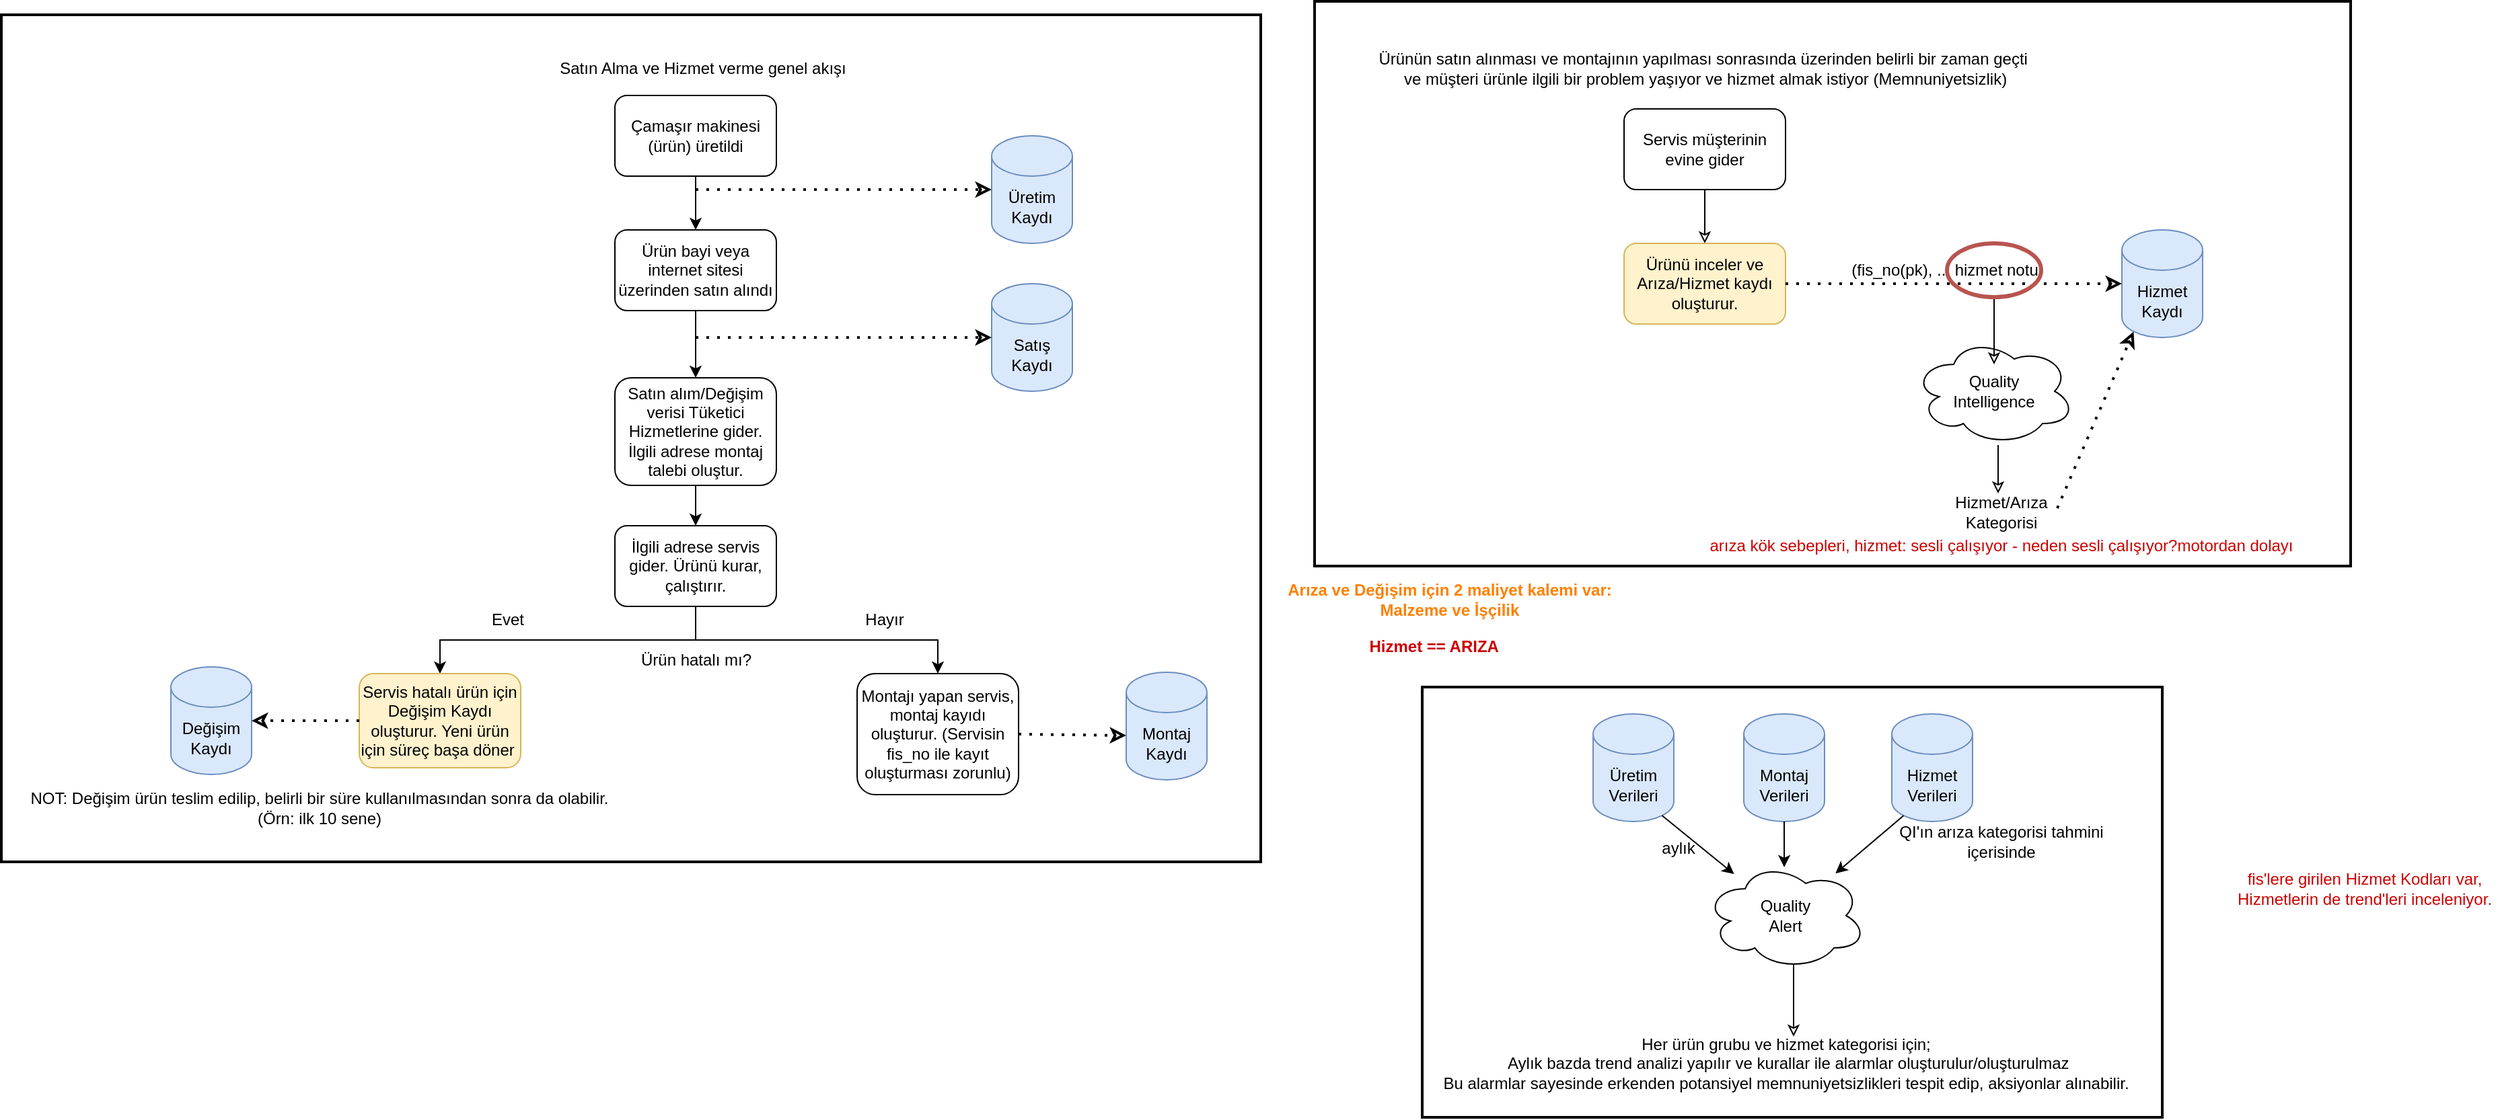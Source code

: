 <mxfile version="16.1.2" type="github">
  <diagram id="00T8672XdWEvwJekG5B6" name="Page-1">
    <mxGraphModel dx="2249" dy="1912" grid="1" gridSize="10" guides="1" tooltips="1" connect="1" arrows="1" fold="1" page="1" pageScale="1" pageWidth="827" pageHeight="1169" math="0" shadow="0">
      <root>
        <mxCell id="0" />
        <mxCell id="1" parent="0" />
        <mxCell id="vYqXfZT6JnJgU1GFTuYv-51" value="" style="rounded=0;whiteSpace=wrap;html=1;fontColor=#FF8000;strokeWidth=2;fillColor=none;gradientColor=none;" vertex="1" parent="1">
          <mxGeometry x="-356" width="936" height="630" as="geometry" />
        </mxCell>
        <mxCell id="vYqXfZT6JnJgU1GFTuYv-50" value="" style="rounded=0;whiteSpace=wrap;html=1;fontColor=#FF8000;strokeWidth=2;fillColor=none;gradientColor=none;" vertex="1" parent="1">
          <mxGeometry x="620" y="-10" width="770" height="420" as="geometry" />
        </mxCell>
        <mxCell id="vYqXfZT6JnJgU1GFTuYv-1" value="Satın Alma ve Hizmet verme genel akışı" style="text;html=1;align=center;verticalAlign=middle;resizable=0;points=[];autosize=1;strokeColor=none;fillColor=none;" vertex="1" parent="1">
          <mxGeometry x="50" y="30" width="230" height="20" as="geometry" />
        </mxCell>
        <mxCell id="vYqXfZT6JnJgU1GFTuYv-4" style="edgeStyle=orthogonalEdgeStyle;rounded=0;orthogonalLoop=1;jettySize=auto;html=1;exitX=0.5;exitY=1;exitDx=0;exitDy=0;entryX=0.5;entryY=0;entryDx=0;entryDy=0;" edge="1" parent="1" source="vYqXfZT6JnJgU1GFTuYv-2" target="vYqXfZT6JnJgU1GFTuYv-3">
          <mxGeometry relative="1" as="geometry" />
        </mxCell>
        <mxCell id="vYqXfZT6JnJgU1GFTuYv-2" value="Çamaşır makinesi (ürün) üretildi" style="rounded=1;whiteSpace=wrap;html=1;" vertex="1" parent="1">
          <mxGeometry x="100" y="60" width="120" height="60" as="geometry" />
        </mxCell>
        <mxCell id="vYqXfZT6JnJgU1GFTuYv-14" style="edgeStyle=orthogonalEdgeStyle;rounded=0;orthogonalLoop=1;jettySize=auto;html=1;exitX=0.5;exitY=1;exitDx=0;exitDy=0;" edge="1" parent="1" source="vYqXfZT6JnJgU1GFTuYv-3" target="vYqXfZT6JnJgU1GFTuYv-5">
          <mxGeometry relative="1" as="geometry" />
        </mxCell>
        <mxCell id="vYqXfZT6JnJgU1GFTuYv-3" value="Ürün bayi veya internet sitesi üzerinden satın alındı" style="rounded=1;whiteSpace=wrap;html=1;fillColor=default;gradientColor=none;" vertex="1" parent="1">
          <mxGeometry x="100" y="160" width="120" height="60" as="geometry" />
        </mxCell>
        <mxCell id="vYqXfZT6JnJgU1GFTuYv-15" style="edgeStyle=orthogonalEdgeStyle;rounded=0;orthogonalLoop=1;jettySize=auto;html=1;exitX=0.5;exitY=1;exitDx=0;exitDy=0;" edge="1" parent="1" source="vYqXfZT6JnJgU1GFTuYv-5" target="vYqXfZT6JnJgU1GFTuYv-8">
          <mxGeometry relative="1" as="geometry" />
        </mxCell>
        <mxCell id="vYqXfZT6JnJgU1GFTuYv-5" value="Satın alım/Değişim verisi Tüketici Hizmetlerine gider. İlgili adrese montaj talebi oluştur." style="rounded=1;whiteSpace=wrap;html=1;" vertex="1" parent="1">
          <mxGeometry x="100" y="270" width="120" height="80" as="geometry" />
        </mxCell>
        <mxCell id="vYqXfZT6JnJgU1GFTuYv-16" style="edgeStyle=orthogonalEdgeStyle;rounded=0;orthogonalLoop=1;jettySize=auto;html=1;exitX=0.5;exitY=1;exitDx=0;exitDy=0;entryX=0.5;entryY=0;entryDx=0;entryDy=0;" edge="1" parent="1" source="vYqXfZT6JnJgU1GFTuYv-8" target="vYqXfZT6JnJgU1GFTuYv-10">
          <mxGeometry relative="1" as="geometry" />
        </mxCell>
        <mxCell id="vYqXfZT6JnJgU1GFTuYv-8" value="İlgili adrese servis gider. Ürünü kurar, çalıştırır." style="rounded=1;whiteSpace=wrap;html=1;" vertex="1" parent="1">
          <mxGeometry x="100" y="380" width="120" height="60" as="geometry" />
        </mxCell>
        <mxCell id="vYqXfZT6JnJgU1GFTuYv-10" value="Servis hatalı ürün için Değişim Kaydı oluşturur. Yeni ürün için süreç başa döner&amp;nbsp;" style="rounded=1;whiteSpace=wrap;html=1;fillColor=#fff2cc;strokeColor=#d6b656;" vertex="1" parent="1">
          <mxGeometry x="-90" y="490" width="120" height="70" as="geometry" />
        </mxCell>
        <mxCell id="vYqXfZT6JnJgU1GFTuYv-13" value="Satış Kaydı" style="shape=cylinder3;whiteSpace=wrap;html=1;boundedLbl=1;backgroundOutline=1;size=15;fillColor=#dae8fc;strokeColor=#6c8ebf;" vertex="1" parent="1">
          <mxGeometry x="380" y="200" width="60" height="80" as="geometry" />
        </mxCell>
        <mxCell id="vYqXfZT6JnJgU1GFTuYv-19" value="" style="endArrow=classic;dashed=1;html=1;dashPattern=1 3;strokeWidth=2;rounded=0;endFill=0;entryX=0;entryY=0.5;entryDx=0;entryDy=0;entryPerimeter=0;" edge="1" parent="1" target="vYqXfZT6JnJgU1GFTuYv-13">
          <mxGeometry width="50" height="50" relative="1" as="geometry">
            <mxPoint x="160" y="240" as="sourcePoint" />
            <mxPoint x="440" y="320" as="targetPoint" />
          </mxGeometry>
        </mxCell>
        <mxCell id="vYqXfZT6JnJgU1GFTuYv-20" value="Üretim Kaydı" style="shape=cylinder3;whiteSpace=wrap;html=1;boundedLbl=1;backgroundOutline=1;size=15;fillColor=#dae8fc;strokeColor=#6c8ebf;" vertex="1" parent="1">
          <mxGeometry x="380" y="90" width="60" height="80" as="geometry" />
        </mxCell>
        <mxCell id="vYqXfZT6JnJgU1GFTuYv-21" value="" style="endArrow=classic;dashed=1;html=1;dashPattern=1 3;strokeWidth=2;rounded=0;endFill=0;entryX=0;entryY=0.5;entryDx=0;entryDy=0;entryPerimeter=0;" edge="1" parent="1" target="vYqXfZT6JnJgU1GFTuYv-20">
          <mxGeometry width="50" height="50" relative="1" as="geometry">
            <mxPoint x="160" y="130" as="sourcePoint" />
            <mxPoint x="440" y="210" as="targetPoint" />
          </mxGeometry>
        </mxCell>
        <mxCell id="vYqXfZT6JnJgU1GFTuYv-22" value="Montajı yapan servis, montaj kayıdı oluşturur. (Servisin fis_no ile kayıt oluşturması zorunlu)" style="rounded=1;whiteSpace=wrap;html=1;" vertex="1" parent="1">
          <mxGeometry x="280" y="490" width="120" height="90" as="geometry" />
        </mxCell>
        <mxCell id="vYqXfZT6JnJgU1GFTuYv-24" style="edgeStyle=orthogonalEdgeStyle;rounded=0;orthogonalLoop=1;jettySize=auto;html=1;exitX=0.5;exitY=1;exitDx=0;exitDy=0;" edge="1" parent="1" source="vYqXfZT6JnJgU1GFTuYv-8" target="vYqXfZT6JnJgU1GFTuYv-22">
          <mxGeometry relative="1" as="geometry">
            <mxPoint x="170" y="450" as="sourcePoint" />
            <mxPoint x="-20" y="500" as="targetPoint" />
          </mxGeometry>
        </mxCell>
        <mxCell id="vYqXfZT6JnJgU1GFTuYv-25" value="Ürün hatalı mı?" style="text;html=1;align=center;verticalAlign=middle;resizable=0;points=[];autosize=1;strokeColor=none;fillColor=none;" vertex="1" parent="1">
          <mxGeometry x="110" y="470" width="100" height="20" as="geometry" />
        </mxCell>
        <mxCell id="vYqXfZT6JnJgU1GFTuYv-26" value="Hayır" style="text;html=1;align=center;verticalAlign=middle;resizable=0;points=[];autosize=1;strokeColor=none;fillColor=none;" vertex="1" parent="1">
          <mxGeometry x="280" y="440" width="40" height="20" as="geometry" />
        </mxCell>
        <mxCell id="vYqXfZT6JnJgU1GFTuYv-27" value="Evet" style="text;html=1;align=center;verticalAlign=middle;resizable=0;points=[];autosize=1;strokeColor=none;fillColor=none;" vertex="1" parent="1">
          <mxGeometry y="440" width="40" height="20" as="geometry" />
        </mxCell>
        <mxCell id="vYqXfZT6JnJgU1GFTuYv-29" value="Montaj Kaydı" style="shape=cylinder3;whiteSpace=wrap;html=1;boundedLbl=1;backgroundOutline=1;size=15;fillColor=#dae8fc;strokeColor=#6c8ebf;" vertex="1" parent="1">
          <mxGeometry x="480" y="489" width="60" height="80" as="geometry" />
        </mxCell>
        <mxCell id="vYqXfZT6JnJgU1GFTuYv-30" value="" style="endArrow=classic;dashed=1;html=1;dashPattern=1 3;strokeWidth=2;rounded=0;endFill=0;exitX=1;exitY=0.5;exitDx=0;exitDy=0;entryX=0;entryY=0.588;entryDx=0;entryDy=0;entryPerimeter=0;" edge="1" parent="1" target="vYqXfZT6JnJgU1GFTuYv-29" source="vYqXfZT6JnJgU1GFTuYv-22">
          <mxGeometry width="50" height="50" relative="1" as="geometry">
            <mxPoint x="414" y="540" as="sourcePoint" />
            <mxPoint x="520" y="535" as="targetPoint" />
          </mxGeometry>
        </mxCell>
        <mxCell id="vYqXfZT6JnJgU1GFTuYv-31" value="Değişim Kaydı" style="shape=cylinder3;whiteSpace=wrap;html=1;boundedLbl=1;backgroundOutline=1;size=15;fillColor=#dae8fc;strokeColor=#6c8ebf;" vertex="1" parent="1">
          <mxGeometry x="-230" y="485" width="60" height="80" as="geometry" />
        </mxCell>
        <mxCell id="vYqXfZT6JnJgU1GFTuYv-33" value="" style="endArrow=classic;dashed=1;html=1;dashPattern=1 3;strokeWidth=2;rounded=0;endFill=0;exitX=0;exitY=0.5;exitDx=0;exitDy=0;entryX=1;entryY=0.5;entryDx=0;entryDy=0;entryPerimeter=0;" edge="1" parent="1" source="vYqXfZT6JnJgU1GFTuYv-10" target="vYqXfZT6JnJgU1GFTuYv-31">
          <mxGeometry width="50" height="50" relative="1" as="geometry">
            <mxPoint x="-230" y="550" as="sourcePoint" />
            <mxPoint x="-150" y="552.04" as="targetPoint" />
          </mxGeometry>
        </mxCell>
        <mxCell id="vYqXfZT6JnJgU1GFTuYv-34" value="NOT: Değişim ürün teslim edilip, belirli bir süre kullanılmasından sonra da olabilir. &lt;br&gt;(Örn: ilk 10 sene)" style="text;html=1;align=center;verticalAlign=middle;resizable=0;points=[];autosize=1;strokeColor=none;fillColor=none;" vertex="1" parent="1">
          <mxGeometry x="-345" y="575" width="450" height="30" as="geometry" />
        </mxCell>
        <mxCell id="vYqXfZT6JnJgU1GFTuYv-35" value="Ürünün satın alınması ve montajının yapılması sonrasında üzerinden belirli bir zaman geçti&amp;nbsp;&lt;br&gt;ve müşteri ürünle ilgili bir problem yaşıyor ve hizmet almak istiyor (Memnuniyetsizlik)" style="text;html=1;align=center;verticalAlign=middle;resizable=0;points=[];autosize=1;strokeColor=none;fillColor=none;" vertex="1" parent="1">
          <mxGeometry x="660" y="25" width="500" height="30" as="geometry" />
        </mxCell>
        <mxCell id="vYqXfZT6JnJgU1GFTuYv-38" style="edgeStyle=orthogonalEdgeStyle;rounded=0;orthogonalLoop=1;jettySize=auto;html=1;exitX=0.5;exitY=1;exitDx=0;exitDy=0;entryX=0.5;entryY=0;entryDx=0;entryDy=0;endArrow=classic;endFill=0;" edge="1" parent="1" source="vYqXfZT6JnJgU1GFTuYv-36" target="vYqXfZT6JnJgU1GFTuYv-37">
          <mxGeometry relative="1" as="geometry" />
        </mxCell>
        <mxCell id="vYqXfZT6JnJgU1GFTuYv-36" value="Servis müşterinin evine gider" style="rounded=1;whiteSpace=wrap;html=1;" vertex="1" parent="1">
          <mxGeometry x="850" y="70" width="120" height="60" as="geometry" />
        </mxCell>
        <mxCell id="vYqXfZT6JnJgU1GFTuYv-37" value="Ürünü inceler ve Arıza/Hizmet kaydı oluşturur." style="rounded=1;whiteSpace=wrap;html=1;fillColor=#fff2cc;strokeColor=#d6b656;" vertex="1" parent="1">
          <mxGeometry x="850" y="170" width="120" height="60" as="geometry" />
        </mxCell>
        <mxCell id="vYqXfZT6JnJgU1GFTuYv-39" value="Hizmet Kaydı" style="shape=cylinder3;whiteSpace=wrap;html=1;boundedLbl=1;backgroundOutline=1;size=15;fillColor=#dae8fc;strokeColor=#6c8ebf;" vertex="1" parent="1">
          <mxGeometry x="1220" y="160" width="60" height="80" as="geometry" />
        </mxCell>
        <mxCell id="vYqXfZT6JnJgU1GFTuYv-40" value="" style="endArrow=classic;dashed=1;html=1;dashPattern=1 3;strokeWidth=2;rounded=0;endFill=0;entryX=0;entryY=0.5;entryDx=0;entryDy=0;entryPerimeter=0;exitX=1;exitY=0.5;exitDx=0;exitDy=0;" edge="1" parent="1" target="vYqXfZT6JnJgU1GFTuYv-39" source="vYqXfZT6JnJgU1GFTuYv-37">
          <mxGeometry width="50" height="50" relative="1" as="geometry">
            <mxPoint x="700" y="170" as="sourcePoint" />
            <mxPoint x="1160" y="280" as="targetPoint" />
          </mxGeometry>
        </mxCell>
        <mxCell id="vYqXfZT6JnJgU1GFTuYv-41" value="(fis_no(pk), .., hizmet notu)" style="text;html=1;align=center;verticalAlign=middle;resizable=0;points=[];autosize=1;strokeColor=none;fillColor=none;" vertex="1" parent="1">
          <mxGeometry x="1010" y="180" width="160" height="20" as="geometry" />
        </mxCell>
        <mxCell id="vYqXfZT6JnJgU1GFTuYv-43" value="Quality &lt;br&gt;Intelligence" style="ellipse;shape=cloud;whiteSpace=wrap;html=1;fillColor=default;gradientColor=none;" vertex="1" parent="1">
          <mxGeometry x="1065" y="240" width="120" height="80" as="geometry" />
        </mxCell>
        <mxCell id="vYqXfZT6JnJgU1GFTuYv-45" style="edgeStyle=orthogonalEdgeStyle;rounded=0;orthogonalLoop=1;jettySize=auto;html=1;exitX=0.5;exitY=1;exitDx=0;exitDy=0;entryX=0.5;entryY=0.25;entryDx=0;entryDy=0;entryPerimeter=0;endArrow=classic;endFill=0;" edge="1" parent="1" source="vYqXfZT6JnJgU1GFTuYv-44" target="vYqXfZT6JnJgU1GFTuYv-43">
          <mxGeometry relative="1" as="geometry" />
        </mxCell>
        <mxCell id="vYqXfZT6JnJgU1GFTuYv-44" value="" style="ellipse;whiteSpace=wrap;html=1;fillColor=none;strokeColor=#b85450;strokeWidth=3;" vertex="1" parent="1">
          <mxGeometry x="1090" y="170" width="70" height="40" as="geometry" />
        </mxCell>
        <mxCell id="vYqXfZT6JnJgU1GFTuYv-46" value="Hizmet/Arıza&lt;br&gt;Kategorisi" style="text;html=1;align=center;verticalAlign=middle;resizable=0;points=[];autosize=1;strokeColor=none;fillColor=none;" vertex="1" parent="1">
          <mxGeometry x="1090" y="355" width="80" height="30" as="geometry" />
        </mxCell>
        <mxCell id="vYqXfZT6JnJgU1GFTuYv-47" style="edgeStyle=orthogonalEdgeStyle;rounded=0;orthogonalLoop=1;jettySize=auto;html=1;entryX=0.475;entryY=0.033;entryDx=0;entryDy=0;entryPerimeter=0;endArrow=classic;endFill=0;" edge="1" parent="1" target="vYqXfZT6JnJgU1GFTuYv-46">
          <mxGeometry relative="1" as="geometry">
            <mxPoint x="1128" y="320" as="sourcePoint" />
            <mxPoint x="1135" y="270" as="targetPoint" />
          </mxGeometry>
        </mxCell>
        <mxCell id="vYqXfZT6JnJgU1GFTuYv-48" value="" style="endArrow=classic;dashed=1;html=1;dashPattern=1 3;strokeWidth=2;rounded=0;endFill=0;entryX=0.145;entryY=1;entryDx=0;entryDy=-4.35;entryPerimeter=0;exitX=1.025;exitY=0.4;exitDx=0;exitDy=0;exitPerimeter=0;" edge="1" parent="1" source="vYqXfZT6JnJgU1GFTuYv-46" target="vYqXfZT6JnJgU1GFTuYv-39">
          <mxGeometry width="50" height="50" relative="1" as="geometry">
            <mxPoint x="1230" y="320" as="sourcePoint" />
            <mxPoint x="1480" y="320" as="targetPoint" />
          </mxGeometry>
        </mxCell>
        <mxCell id="vYqXfZT6JnJgU1GFTuYv-49" value="&lt;font color=&quot;#ff8000&quot;&gt;&lt;b&gt;Arıza ve Değişim için 2 maliyet kalemi var:&lt;br&gt;Malzeme ve İşçilik&lt;/b&gt;&lt;/font&gt;" style="text;html=1;align=center;verticalAlign=middle;resizable=0;points=[];autosize=1;strokeColor=none;fillColor=none;" vertex="1" parent="1">
          <mxGeometry x="590" y="420" width="260" height="30" as="geometry" />
        </mxCell>
        <mxCell id="vYqXfZT6JnJgU1GFTuYv-52" value="Üretim Verileri" style="shape=cylinder3;whiteSpace=wrap;html=1;boundedLbl=1;backgroundOutline=1;size=15;fillColor=#dae8fc;strokeColor=#6c8ebf;" vertex="1" parent="1">
          <mxGeometry x="827" y="520" width="60" height="80" as="geometry" />
        </mxCell>
        <mxCell id="vYqXfZT6JnJgU1GFTuYv-53" value="Montaj Verileri" style="shape=cylinder3;whiteSpace=wrap;html=1;boundedLbl=1;backgroundOutline=1;size=15;fillColor=#dae8fc;strokeColor=#6c8ebf;" vertex="1" parent="1">
          <mxGeometry x="939" y="520" width="60" height="80" as="geometry" />
        </mxCell>
        <mxCell id="vYqXfZT6JnJgU1GFTuYv-54" value="Hizmet Verileri" style="shape=cylinder3;whiteSpace=wrap;html=1;boundedLbl=1;backgroundOutline=1;size=15;fillColor=#dae8fc;strokeColor=#6c8ebf;" vertex="1" parent="1">
          <mxGeometry x="1049" y="520" width="60" height="80" as="geometry" />
        </mxCell>
        <mxCell id="vYqXfZT6JnJgU1GFTuYv-62" style="edgeStyle=orthogonalEdgeStyle;rounded=0;orthogonalLoop=1;jettySize=auto;html=1;exitX=0.55;exitY=0.95;exitDx=0;exitDy=0;exitPerimeter=0;fontColor=#000000;endArrow=classic;endFill=0;" edge="1" parent="1" source="vYqXfZT6JnJgU1GFTuYv-55">
          <mxGeometry relative="1" as="geometry">
            <mxPoint x="976" y="760" as="targetPoint" />
          </mxGeometry>
        </mxCell>
        <mxCell id="vYqXfZT6JnJgU1GFTuYv-55" value="Quality &lt;br&gt;Alert" style="ellipse;shape=cloud;whiteSpace=wrap;html=1;fillColor=default;gradientColor=none;" vertex="1" parent="1">
          <mxGeometry x="910" y="630" width="120" height="80" as="geometry" />
        </mxCell>
        <mxCell id="vYqXfZT6JnJgU1GFTuYv-57" value="" style="endArrow=classic;html=1;rounded=0;fontColor=#FF8000;exitX=0.855;exitY=1;exitDx=0;exitDy=-4.35;exitPerimeter=0;" edge="1" parent="1" source="vYqXfZT6JnJgU1GFTuYv-52" target="vYqXfZT6JnJgU1GFTuYv-55">
          <mxGeometry width="50" height="50" relative="1" as="geometry">
            <mxPoint x="880" y="570" as="sourcePoint" />
            <mxPoint x="930" y="520" as="targetPoint" />
          </mxGeometry>
        </mxCell>
        <mxCell id="vYqXfZT6JnJgU1GFTuYv-58" value="" style="endArrow=classic;html=1;rounded=0;fontColor=#FF8000;exitX=0.5;exitY=1;exitDx=0;exitDy=0;exitPerimeter=0;entryX=0.492;entryY=0.05;entryDx=0;entryDy=0;entryPerimeter=0;" edge="1" parent="1" source="vYqXfZT6JnJgU1GFTuYv-53" target="vYqXfZT6JnJgU1GFTuYv-55">
          <mxGeometry width="50" height="50" relative="1" as="geometry">
            <mxPoint x="888.3" y="605.65" as="sourcePoint" />
            <mxPoint x="941.96" y="649.067" as="targetPoint" />
          </mxGeometry>
        </mxCell>
        <mxCell id="vYqXfZT6JnJgU1GFTuYv-59" value="" style="endArrow=classic;html=1;rounded=0;fontColor=#FF8000;exitX=0.145;exitY=1;exitDx=0;exitDy=-4.35;exitPerimeter=0;" edge="1" parent="1" source="vYqXfZT6JnJgU1GFTuYv-54" target="vYqXfZT6JnJgU1GFTuYv-55">
          <mxGeometry width="50" height="50" relative="1" as="geometry">
            <mxPoint x="898.3" y="615.65" as="sourcePoint" />
            <mxPoint x="951.96" y="659.067" as="targetPoint" />
          </mxGeometry>
        </mxCell>
        <mxCell id="vYqXfZT6JnJgU1GFTuYv-60" value="&lt;font color=&quot;#000000&quot;&gt;aylık&lt;/font&gt;" style="text;html=1;align=center;verticalAlign=middle;resizable=0;points=[];autosize=1;strokeColor=none;fillColor=none;fontColor=#FF8000;" vertex="1" parent="1">
          <mxGeometry x="870" y="610" width="40" height="20" as="geometry" />
        </mxCell>
        <mxCell id="vYqXfZT6JnJgU1GFTuYv-61" value="QI&#39;ın arıza kategorisi tahmini&lt;br&gt;içerisinde" style="text;html=1;align=center;verticalAlign=middle;resizable=0;points=[];autosize=1;strokeColor=none;fillColor=none;fontColor=#000000;" vertex="1" parent="1">
          <mxGeometry x="1045" y="600" width="170" height="30" as="geometry" />
        </mxCell>
        <mxCell id="vYqXfZT6JnJgU1GFTuYv-63" value="Her ürün grubu ve hizmet kategorisi için;&lt;br&gt;&amp;nbsp;Aylık bazda trend analizi yapılır ve kurallar ile alarmlar oluşturulur/oluşturulmaz&lt;br&gt;Bu alarmlar sayesinde erkenden potansiyel memnuniyetsizlikleri tespit edip, aksiyonlar alınabilir." style="text;html=1;align=center;verticalAlign=middle;resizable=0;points=[];autosize=1;strokeColor=none;fillColor=none;fontColor=#000000;" vertex="1" parent="1">
          <mxGeometry x="705" y="755" width="530" height="50" as="geometry" />
        </mxCell>
        <mxCell id="vYqXfZT6JnJgU1GFTuYv-64" value="&lt;font color=&quot;#cc0000&quot;&gt;&lt;b&gt;Hizmet == ARIZA&amp;nbsp;&lt;/b&gt;&lt;/font&gt;" style="text;html=1;align=center;verticalAlign=middle;resizable=0;points=[];autosize=1;strokeColor=none;fillColor=none;fontColor=#000000;" vertex="1" parent="1">
          <mxGeometry x="655" y="460" width="110" height="20" as="geometry" />
        </mxCell>
        <mxCell id="vYqXfZT6JnJgU1GFTuYv-65" value="" style="rounded=0;whiteSpace=wrap;html=1;fontColor=#FF8000;strokeWidth=2;fillColor=none;gradientColor=none;" vertex="1" parent="1">
          <mxGeometry x="700" y="500" width="550" height="320" as="geometry" />
        </mxCell>
        <mxCell id="vYqXfZT6JnJgU1GFTuYv-66" value="fis&#39;lere girilen Hizmet Kodları var,&lt;br&gt;Hizmetlerin de trend&#39;leri inceleniyor." style="text;html=1;align=center;verticalAlign=middle;resizable=0;points=[];autosize=1;strokeColor=none;fillColor=none;fontColor=#CC0000;" vertex="1" parent="1">
          <mxGeometry x="1300" y="635" width="200" height="30" as="geometry" />
        </mxCell>
        <mxCell id="vYqXfZT6JnJgU1GFTuYv-67" value="arıza kök sebepleri, hizmet: sesli çalışıyor - neden sesli çalışıyor?motordan dolayı" style="text;html=1;align=center;verticalAlign=middle;resizable=0;points=[];autosize=1;strokeColor=none;fillColor=none;fontColor=#CC0000;" vertex="1" parent="1">
          <mxGeometry x="905" y="385" width="450" height="20" as="geometry" />
        </mxCell>
      </root>
    </mxGraphModel>
  </diagram>
</mxfile>
